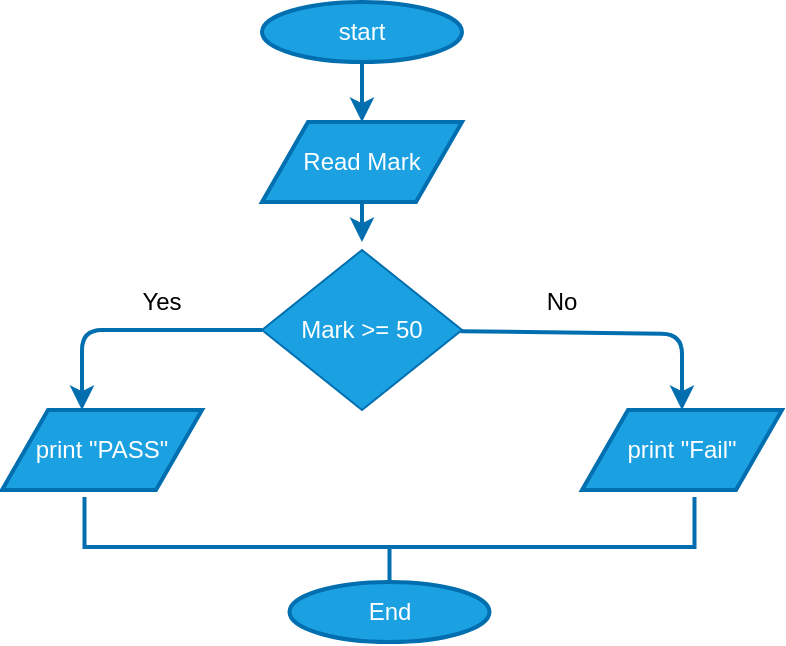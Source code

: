 <mxfile>
    <diagram id="97eBk67HpaXwauFGRznz" name="Page-1">
        <mxGraphModel dx="550" dy="351" grid="1" gridSize="10" guides="1" tooltips="1" connect="1" arrows="1" fold="1" page="1" pageScale="1" pageWidth="850" pageHeight="1100" math="0" shadow="0">
            <root>
                <mxCell id="0"/>
                <mxCell id="1" parent="0"/>
                <mxCell id="4" value="" style="edgeStyle=none;html=1;fillColor=#1ba1e2;strokeColor=#006EAF;strokeWidth=2;" edge="1" parent="1" source="2">
                    <mxGeometry relative="1" as="geometry">
                        <mxPoint x="280" y="90" as="targetPoint"/>
                    </mxGeometry>
                </mxCell>
                <mxCell id="2" value="start" style="strokeWidth=2;html=1;shape=mxgraph.flowchart.start_1;whiteSpace=wrap;fillColor=#1ba1e2;fontColor=#ffffff;strokeColor=#006EAF;" vertex="1" parent="1">
                    <mxGeometry x="230" y="30" width="100" height="30" as="geometry"/>
                </mxCell>
                <mxCell id="6" value="" style="edgeStyle=none;html=1;strokeWidth=2;fillColor=#1ba1e2;strokeColor=#006EAF;" edge="1" parent="1" source="5">
                    <mxGeometry relative="1" as="geometry">
                        <mxPoint x="280" y="150" as="targetPoint"/>
                    </mxGeometry>
                </mxCell>
                <mxCell id="5" value="&lt;span style=&quot;color: rgb(255, 255, 255);&quot;&gt;Read Mark&lt;/span&gt;" style="shape=parallelogram;html=1;strokeWidth=2;perimeter=parallelogramPerimeter;whiteSpace=wrap;rounded=0;arcSize=12;size=0.23;fillColor=#1ba1e2;fontColor=#ffffff;strokeColor=#006EAF;" vertex="1" parent="1">
                    <mxGeometry x="230" y="90" width="100" height="40" as="geometry"/>
                </mxCell>
                <mxCell id="11" value="" style="edgeStyle=none;html=1;strokeWidth=2;entryX=0.5;entryY=0;entryDx=0;entryDy=0;fillColor=#1ba1e2;strokeColor=#006EAF;" edge="1" parent="1" source="9">
                    <mxGeometry relative="1" as="geometry">
                        <mxPoint x="140" y="234" as="targetPoint"/>
                        <Array as="points">
                            <mxPoint x="140" y="194"/>
                        </Array>
                    </mxGeometry>
                </mxCell>
                <mxCell id="13" value="" style="edgeStyle=none;html=1;strokeWidth=2;fillColor=#1ba1e2;strokeColor=#006EAF;" edge="1" parent="1" source="9">
                    <mxGeometry relative="1" as="geometry">
                        <mxPoint x="440" y="234" as="targetPoint"/>
                        <Array as="points">
                            <mxPoint x="440" y="196"/>
                        </Array>
                    </mxGeometry>
                </mxCell>
                <mxCell id="9" value="&lt;span style=&quot;color: rgb(255, 255, 255);&quot;&gt;Mark &amp;gt;= 50&lt;/span&gt;" style="rhombus;whiteSpace=wrap;html=1;rounded=0;fillColor=#1ba1e2;fontColor=#ffffff;strokeColor=#006EAF;" vertex="1" parent="1">
                    <mxGeometry x="230" y="154" width="100" height="80" as="geometry"/>
                </mxCell>
                <mxCell id="14" value="" style="strokeWidth=2;html=1;shape=mxgraph.flowchart.annotation_2;align=left;labelPosition=right;pointerEvents=1;rounded=0;rotation=-90;fillColor=#1ba1e2;fontColor=#ffffff;strokeColor=#006EAF;" vertex="1" parent="1">
                    <mxGeometry x="268.75" y="150" width="50" height="305" as="geometry"/>
                </mxCell>
                <mxCell id="15" value="End" style="strokeWidth=2;html=1;shape=mxgraph.flowchart.start_1;whiteSpace=wrap;fillColor=#1ba1e2;fontColor=#ffffff;strokeColor=#006EAF;" vertex="1" parent="1">
                    <mxGeometry x="243.75" y="320" width="100" height="30" as="geometry"/>
                </mxCell>
                <mxCell id="16" value="Yes" style="text;html=1;strokeColor=none;fillColor=none;align=center;verticalAlign=middle;whiteSpace=wrap;rounded=0;" vertex="1" parent="1">
                    <mxGeometry x="150" y="165.25" width="60" height="30" as="geometry"/>
                </mxCell>
                <mxCell id="18" value="No" style="text;html=1;strokeColor=none;fillColor=none;align=center;verticalAlign=middle;whiteSpace=wrap;rounded=0;" vertex="1" parent="1">
                    <mxGeometry x="350" y="165.25" width="60" height="30" as="geometry"/>
                </mxCell>
                <mxCell id="20" value="print &quot;PASS&quot;" style="shape=parallelogram;html=1;strokeWidth=2;perimeter=parallelogramPerimeter;whiteSpace=wrap;rounded=0;arcSize=12;size=0.23;fillColor=#1ba1e2;fontColor=#ffffff;strokeColor=#006EAF;" vertex="1" parent="1">
                    <mxGeometry x="100" y="234" width="100" height="40" as="geometry"/>
                </mxCell>
                <mxCell id="21" value="print &quot;Fail&quot;" style="shape=parallelogram;html=1;strokeWidth=2;perimeter=parallelogramPerimeter;whiteSpace=wrap;rounded=0;arcSize=12;size=0.23;fillColor=#1ba1e2;fontColor=#ffffff;strokeColor=#006EAF;" vertex="1" parent="1">
                    <mxGeometry x="390" y="234" width="100" height="40" as="geometry"/>
                </mxCell>
            </root>
        </mxGraphModel>
    </diagram>
</mxfile>
